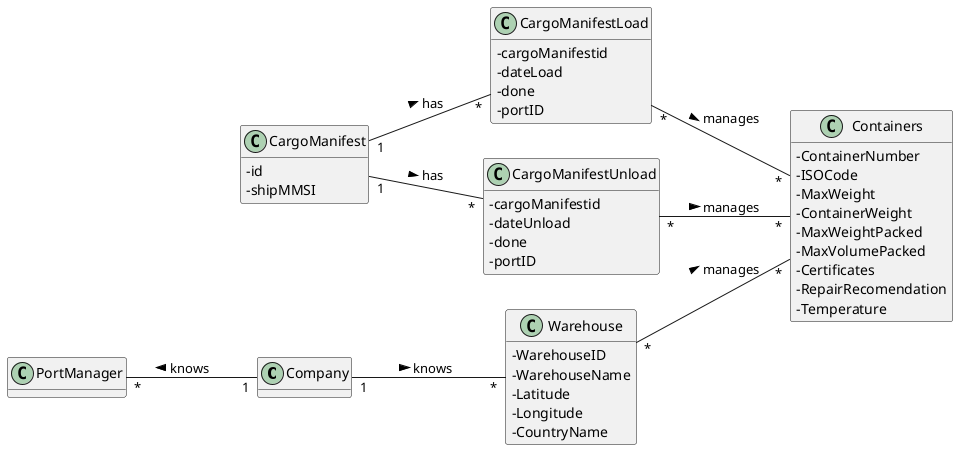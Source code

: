 @startuml
'https://plantuml.com/class-diagram

hide methods
left to right direction
skinparam classAttributeIconSize 0

class Company {

}

class Containers{
-ContainerNumber
-ISOCode
-MaxWeight
-ContainerWeight
-MaxWeightPacked
-MaxVolumePacked
-Certificates
-RepairRecomendation
-Temperature
}

class Warehouse{
-WarehouseID
-WarehouseName
-Latitude
-Longitude
-CountryName
}

class CargoManifest{
-id
-shipMMSI
}

class CargoManifestLoad{
-cargoManifestid
-dateLoad
-done
-portID
}

class CargoManifestUnload{
-cargoManifestid
-dateUnload
-done
-portID
}


Company "1" -- "*" Warehouse : knows >
PortManager "*" -- "1" Company : knows <
CargoManifest "1" -- "*" CargoManifestLoad: has >
CargoManifest "1" -- "*" CargoManifestUnload: has >
CargoManifestLoad "*" -- "*" Containers: manages >
CargoManifestUnload "*" -- "*" Containers: manages >
Warehouse "*" -- "*" Containers: manages >
@enduml
